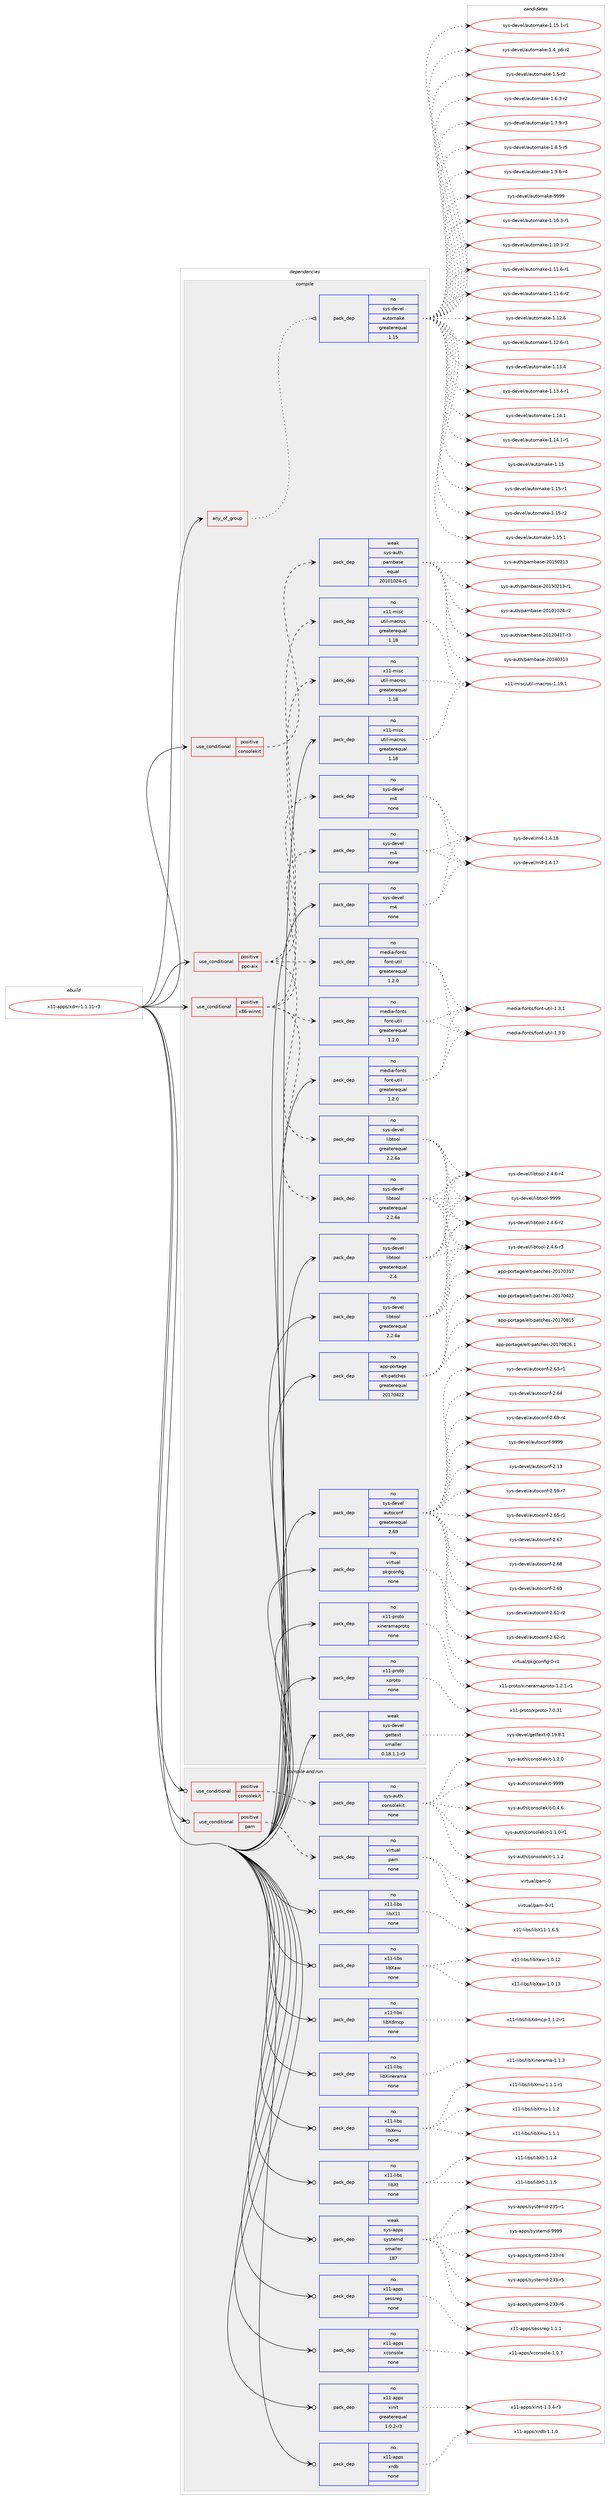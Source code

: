 digraph prolog {

# *************
# Graph options
# *************

newrank=true;
concentrate=true;
compound=true;
graph [rankdir=LR,fontname=Helvetica,fontsize=10,ranksep=1.5];#, ranksep=2.5, nodesep=0.2];
edge  [arrowhead=vee];
node  [fontname=Helvetica,fontsize=10];

# **********
# The ebuild
# **********

subgraph cluster_leftcol {
color=gray;
rank=same;
label=<<i>ebuild</i>>;
id [label="x11-apps/xdm-1.1.11-r3", color=red, width=4, href="../x11-apps/xdm-1.1.11-r3.svg"];
}

# ****************
# The dependencies
# ****************

subgraph cluster_midcol {
color=gray;
label=<<i>dependencies</i>>;
subgraph cluster_compile {
fillcolor="#eeeeee";
style=filled;
label=<<i>compile</i>>;
subgraph any9046 {
dependency509935 [label=<<TABLE BORDER="0" CELLBORDER="1" CELLSPACING="0" CELLPADDING="4"><TR><TD CELLPADDING="10">any_of_group</TD></TR></TABLE>>, shape=none, color=red];subgraph pack379060 {
dependency509936 [label=<<TABLE BORDER="0" CELLBORDER="1" CELLSPACING="0" CELLPADDING="4" WIDTH="220"><TR><TD ROWSPAN="6" CELLPADDING="30">pack_dep</TD></TR><TR><TD WIDTH="110">no</TD></TR><TR><TD>sys-devel</TD></TR><TR><TD>automake</TD></TR><TR><TD>greaterequal</TD></TR><TR><TD>1.15</TD></TR></TABLE>>, shape=none, color=blue];
}
dependency509935:e -> dependency509936:w [weight=20,style="dotted",arrowhead="oinv"];
}
id:e -> dependency509935:w [weight=20,style="solid",arrowhead="vee"];
subgraph cond121490 {
dependency509937 [label=<<TABLE BORDER="0" CELLBORDER="1" CELLSPACING="0" CELLPADDING="4"><TR><TD ROWSPAN="3" CELLPADDING="10">use_conditional</TD></TR><TR><TD>positive</TD></TR><TR><TD>consolekit</TD></TR></TABLE>>, shape=none, color=red];
subgraph pack379061 {
dependency509938 [label=<<TABLE BORDER="0" CELLBORDER="1" CELLSPACING="0" CELLPADDING="4" WIDTH="220"><TR><TD ROWSPAN="6" CELLPADDING="30">pack_dep</TD></TR><TR><TD WIDTH="110">weak</TD></TR><TR><TD>sys-auth</TD></TR><TR><TD>pambase</TD></TR><TR><TD>equal</TD></TR><TR><TD>20101024-r1</TD></TR></TABLE>>, shape=none, color=blue];
}
dependency509937:e -> dependency509938:w [weight=20,style="dashed",arrowhead="vee"];
}
id:e -> dependency509937:w [weight=20,style="solid",arrowhead="vee"];
subgraph cond121491 {
dependency509939 [label=<<TABLE BORDER="0" CELLBORDER="1" CELLSPACING="0" CELLPADDING="4"><TR><TD ROWSPAN="3" CELLPADDING="10">use_conditional</TD></TR><TR><TD>positive</TD></TR><TR><TD>ppc-aix</TD></TR></TABLE>>, shape=none, color=red];
subgraph pack379062 {
dependency509940 [label=<<TABLE BORDER="0" CELLBORDER="1" CELLSPACING="0" CELLPADDING="4" WIDTH="220"><TR><TD ROWSPAN="6" CELLPADDING="30">pack_dep</TD></TR><TR><TD WIDTH="110">no</TD></TR><TR><TD>sys-devel</TD></TR><TR><TD>libtool</TD></TR><TR><TD>greaterequal</TD></TR><TR><TD>2.2.6a</TD></TR></TABLE>>, shape=none, color=blue];
}
dependency509939:e -> dependency509940:w [weight=20,style="dashed",arrowhead="vee"];
subgraph pack379063 {
dependency509941 [label=<<TABLE BORDER="0" CELLBORDER="1" CELLSPACING="0" CELLPADDING="4" WIDTH="220"><TR><TD ROWSPAN="6" CELLPADDING="30">pack_dep</TD></TR><TR><TD WIDTH="110">no</TD></TR><TR><TD>sys-devel</TD></TR><TR><TD>m4</TD></TR><TR><TD>none</TD></TR><TR><TD></TD></TR></TABLE>>, shape=none, color=blue];
}
dependency509939:e -> dependency509941:w [weight=20,style="dashed",arrowhead="vee"];
subgraph pack379064 {
dependency509942 [label=<<TABLE BORDER="0" CELLBORDER="1" CELLSPACING="0" CELLPADDING="4" WIDTH="220"><TR><TD ROWSPAN="6" CELLPADDING="30">pack_dep</TD></TR><TR><TD WIDTH="110">no</TD></TR><TR><TD>x11-misc</TD></TR><TR><TD>util-macros</TD></TR><TR><TD>greaterequal</TD></TR><TR><TD>1.18</TD></TR></TABLE>>, shape=none, color=blue];
}
dependency509939:e -> dependency509942:w [weight=20,style="dashed",arrowhead="vee"];
subgraph pack379065 {
dependency509943 [label=<<TABLE BORDER="0" CELLBORDER="1" CELLSPACING="0" CELLPADDING="4" WIDTH="220"><TR><TD ROWSPAN="6" CELLPADDING="30">pack_dep</TD></TR><TR><TD WIDTH="110">no</TD></TR><TR><TD>media-fonts</TD></TR><TR><TD>font-util</TD></TR><TR><TD>greaterequal</TD></TR><TR><TD>1.2.0</TD></TR></TABLE>>, shape=none, color=blue];
}
dependency509939:e -> dependency509943:w [weight=20,style="dashed",arrowhead="vee"];
}
id:e -> dependency509939:w [weight=20,style="solid",arrowhead="vee"];
subgraph cond121492 {
dependency509944 [label=<<TABLE BORDER="0" CELLBORDER="1" CELLSPACING="0" CELLPADDING="4"><TR><TD ROWSPAN="3" CELLPADDING="10">use_conditional</TD></TR><TR><TD>positive</TD></TR><TR><TD>x86-winnt</TD></TR></TABLE>>, shape=none, color=red];
subgraph pack379066 {
dependency509945 [label=<<TABLE BORDER="0" CELLBORDER="1" CELLSPACING="0" CELLPADDING="4" WIDTH="220"><TR><TD ROWSPAN="6" CELLPADDING="30">pack_dep</TD></TR><TR><TD WIDTH="110">no</TD></TR><TR><TD>sys-devel</TD></TR><TR><TD>libtool</TD></TR><TR><TD>greaterequal</TD></TR><TR><TD>2.2.6a</TD></TR></TABLE>>, shape=none, color=blue];
}
dependency509944:e -> dependency509945:w [weight=20,style="dashed",arrowhead="vee"];
subgraph pack379067 {
dependency509946 [label=<<TABLE BORDER="0" CELLBORDER="1" CELLSPACING="0" CELLPADDING="4" WIDTH="220"><TR><TD ROWSPAN="6" CELLPADDING="30">pack_dep</TD></TR><TR><TD WIDTH="110">no</TD></TR><TR><TD>sys-devel</TD></TR><TR><TD>m4</TD></TR><TR><TD>none</TD></TR><TR><TD></TD></TR></TABLE>>, shape=none, color=blue];
}
dependency509944:e -> dependency509946:w [weight=20,style="dashed",arrowhead="vee"];
subgraph pack379068 {
dependency509947 [label=<<TABLE BORDER="0" CELLBORDER="1" CELLSPACING="0" CELLPADDING="4" WIDTH="220"><TR><TD ROWSPAN="6" CELLPADDING="30">pack_dep</TD></TR><TR><TD WIDTH="110">no</TD></TR><TR><TD>x11-misc</TD></TR><TR><TD>util-macros</TD></TR><TR><TD>greaterequal</TD></TR><TR><TD>1.18</TD></TR></TABLE>>, shape=none, color=blue];
}
dependency509944:e -> dependency509947:w [weight=20,style="dashed",arrowhead="vee"];
subgraph pack379069 {
dependency509948 [label=<<TABLE BORDER="0" CELLBORDER="1" CELLSPACING="0" CELLPADDING="4" WIDTH="220"><TR><TD ROWSPAN="6" CELLPADDING="30">pack_dep</TD></TR><TR><TD WIDTH="110">no</TD></TR><TR><TD>media-fonts</TD></TR><TR><TD>font-util</TD></TR><TR><TD>greaterequal</TD></TR><TR><TD>1.2.0</TD></TR></TABLE>>, shape=none, color=blue];
}
dependency509944:e -> dependency509948:w [weight=20,style="dashed",arrowhead="vee"];
}
id:e -> dependency509944:w [weight=20,style="solid",arrowhead="vee"];
subgraph pack379070 {
dependency509949 [label=<<TABLE BORDER="0" CELLBORDER="1" CELLSPACING="0" CELLPADDING="4" WIDTH="220"><TR><TD ROWSPAN="6" CELLPADDING="30">pack_dep</TD></TR><TR><TD WIDTH="110">no</TD></TR><TR><TD>app-portage</TD></TR><TR><TD>elt-patches</TD></TR><TR><TD>greaterequal</TD></TR><TR><TD>20170422</TD></TR></TABLE>>, shape=none, color=blue];
}
id:e -> dependency509949:w [weight=20,style="solid",arrowhead="vee"];
subgraph pack379071 {
dependency509950 [label=<<TABLE BORDER="0" CELLBORDER="1" CELLSPACING="0" CELLPADDING="4" WIDTH="220"><TR><TD ROWSPAN="6" CELLPADDING="30">pack_dep</TD></TR><TR><TD WIDTH="110">no</TD></TR><TR><TD>media-fonts</TD></TR><TR><TD>font-util</TD></TR><TR><TD>greaterequal</TD></TR><TR><TD>1.2.0</TD></TR></TABLE>>, shape=none, color=blue];
}
id:e -> dependency509950:w [weight=20,style="solid",arrowhead="vee"];
subgraph pack379072 {
dependency509951 [label=<<TABLE BORDER="0" CELLBORDER="1" CELLSPACING="0" CELLPADDING="4" WIDTH="220"><TR><TD ROWSPAN="6" CELLPADDING="30">pack_dep</TD></TR><TR><TD WIDTH="110">no</TD></TR><TR><TD>sys-devel</TD></TR><TR><TD>autoconf</TD></TR><TR><TD>greaterequal</TD></TR><TR><TD>2.69</TD></TR></TABLE>>, shape=none, color=blue];
}
id:e -> dependency509951:w [weight=20,style="solid",arrowhead="vee"];
subgraph pack379073 {
dependency509952 [label=<<TABLE BORDER="0" CELLBORDER="1" CELLSPACING="0" CELLPADDING="4" WIDTH="220"><TR><TD ROWSPAN="6" CELLPADDING="30">pack_dep</TD></TR><TR><TD WIDTH="110">no</TD></TR><TR><TD>sys-devel</TD></TR><TR><TD>libtool</TD></TR><TR><TD>greaterequal</TD></TR><TR><TD>2.2.6a</TD></TR></TABLE>>, shape=none, color=blue];
}
id:e -> dependency509952:w [weight=20,style="solid",arrowhead="vee"];
subgraph pack379074 {
dependency509953 [label=<<TABLE BORDER="0" CELLBORDER="1" CELLSPACING="0" CELLPADDING="4" WIDTH="220"><TR><TD ROWSPAN="6" CELLPADDING="30">pack_dep</TD></TR><TR><TD WIDTH="110">no</TD></TR><TR><TD>sys-devel</TD></TR><TR><TD>libtool</TD></TR><TR><TD>greaterequal</TD></TR><TR><TD>2.4</TD></TR></TABLE>>, shape=none, color=blue];
}
id:e -> dependency509953:w [weight=20,style="solid",arrowhead="vee"];
subgraph pack379075 {
dependency509954 [label=<<TABLE BORDER="0" CELLBORDER="1" CELLSPACING="0" CELLPADDING="4" WIDTH="220"><TR><TD ROWSPAN="6" CELLPADDING="30">pack_dep</TD></TR><TR><TD WIDTH="110">no</TD></TR><TR><TD>sys-devel</TD></TR><TR><TD>m4</TD></TR><TR><TD>none</TD></TR><TR><TD></TD></TR></TABLE>>, shape=none, color=blue];
}
id:e -> dependency509954:w [weight=20,style="solid",arrowhead="vee"];
subgraph pack379076 {
dependency509955 [label=<<TABLE BORDER="0" CELLBORDER="1" CELLSPACING="0" CELLPADDING="4" WIDTH="220"><TR><TD ROWSPAN="6" CELLPADDING="30">pack_dep</TD></TR><TR><TD WIDTH="110">no</TD></TR><TR><TD>virtual</TD></TR><TR><TD>pkgconfig</TD></TR><TR><TD>none</TD></TR><TR><TD></TD></TR></TABLE>>, shape=none, color=blue];
}
id:e -> dependency509955:w [weight=20,style="solid",arrowhead="vee"];
subgraph pack379077 {
dependency509956 [label=<<TABLE BORDER="0" CELLBORDER="1" CELLSPACING="0" CELLPADDING="4" WIDTH="220"><TR><TD ROWSPAN="6" CELLPADDING="30">pack_dep</TD></TR><TR><TD WIDTH="110">no</TD></TR><TR><TD>x11-misc</TD></TR><TR><TD>util-macros</TD></TR><TR><TD>greaterequal</TD></TR><TR><TD>1.18</TD></TR></TABLE>>, shape=none, color=blue];
}
id:e -> dependency509956:w [weight=20,style="solid",arrowhead="vee"];
subgraph pack379078 {
dependency509957 [label=<<TABLE BORDER="0" CELLBORDER="1" CELLSPACING="0" CELLPADDING="4" WIDTH="220"><TR><TD ROWSPAN="6" CELLPADDING="30">pack_dep</TD></TR><TR><TD WIDTH="110">no</TD></TR><TR><TD>x11-proto</TD></TR><TR><TD>xineramaproto</TD></TR><TR><TD>none</TD></TR><TR><TD></TD></TR></TABLE>>, shape=none, color=blue];
}
id:e -> dependency509957:w [weight=20,style="solid",arrowhead="vee"];
subgraph pack379079 {
dependency509958 [label=<<TABLE BORDER="0" CELLBORDER="1" CELLSPACING="0" CELLPADDING="4" WIDTH="220"><TR><TD ROWSPAN="6" CELLPADDING="30">pack_dep</TD></TR><TR><TD WIDTH="110">no</TD></TR><TR><TD>x11-proto</TD></TR><TR><TD>xproto</TD></TR><TR><TD>none</TD></TR><TR><TD></TD></TR></TABLE>>, shape=none, color=blue];
}
id:e -> dependency509958:w [weight=20,style="solid",arrowhead="vee"];
subgraph pack379080 {
dependency509959 [label=<<TABLE BORDER="0" CELLBORDER="1" CELLSPACING="0" CELLPADDING="4" WIDTH="220"><TR><TD ROWSPAN="6" CELLPADDING="30">pack_dep</TD></TR><TR><TD WIDTH="110">weak</TD></TR><TR><TD>sys-devel</TD></TR><TR><TD>gettext</TD></TR><TR><TD>smaller</TD></TR><TR><TD>0.18.1.1-r3</TD></TR></TABLE>>, shape=none, color=blue];
}
id:e -> dependency509959:w [weight=20,style="solid",arrowhead="vee"];
}
subgraph cluster_compileandrun {
fillcolor="#eeeeee";
style=filled;
label=<<i>compile and run</i>>;
subgraph cond121493 {
dependency509960 [label=<<TABLE BORDER="0" CELLBORDER="1" CELLSPACING="0" CELLPADDING="4"><TR><TD ROWSPAN="3" CELLPADDING="10">use_conditional</TD></TR><TR><TD>positive</TD></TR><TR><TD>consolekit</TD></TR></TABLE>>, shape=none, color=red];
subgraph pack379081 {
dependency509961 [label=<<TABLE BORDER="0" CELLBORDER="1" CELLSPACING="0" CELLPADDING="4" WIDTH="220"><TR><TD ROWSPAN="6" CELLPADDING="30">pack_dep</TD></TR><TR><TD WIDTH="110">no</TD></TR><TR><TD>sys-auth</TD></TR><TR><TD>consolekit</TD></TR><TR><TD>none</TD></TR><TR><TD></TD></TR></TABLE>>, shape=none, color=blue];
}
dependency509960:e -> dependency509961:w [weight=20,style="dashed",arrowhead="vee"];
}
id:e -> dependency509960:w [weight=20,style="solid",arrowhead="odotvee"];
subgraph cond121494 {
dependency509962 [label=<<TABLE BORDER="0" CELLBORDER="1" CELLSPACING="0" CELLPADDING="4"><TR><TD ROWSPAN="3" CELLPADDING="10">use_conditional</TD></TR><TR><TD>positive</TD></TR><TR><TD>pam</TD></TR></TABLE>>, shape=none, color=red];
subgraph pack379082 {
dependency509963 [label=<<TABLE BORDER="0" CELLBORDER="1" CELLSPACING="0" CELLPADDING="4" WIDTH="220"><TR><TD ROWSPAN="6" CELLPADDING="30">pack_dep</TD></TR><TR><TD WIDTH="110">no</TD></TR><TR><TD>virtual</TD></TR><TR><TD>pam</TD></TR><TR><TD>none</TD></TR><TR><TD></TD></TR></TABLE>>, shape=none, color=blue];
}
dependency509962:e -> dependency509963:w [weight=20,style="dashed",arrowhead="vee"];
}
id:e -> dependency509962:w [weight=20,style="solid",arrowhead="odotvee"];
subgraph pack379083 {
dependency509964 [label=<<TABLE BORDER="0" CELLBORDER="1" CELLSPACING="0" CELLPADDING="4" WIDTH="220"><TR><TD ROWSPAN="6" CELLPADDING="30">pack_dep</TD></TR><TR><TD WIDTH="110">no</TD></TR><TR><TD>x11-apps</TD></TR><TR><TD>sessreg</TD></TR><TR><TD>none</TD></TR><TR><TD></TD></TR></TABLE>>, shape=none, color=blue];
}
id:e -> dependency509964:w [weight=20,style="solid",arrowhead="odotvee"];
subgraph pack379084 {
dependency509965 [label=<<TABLE BORDER="0" CELLBORDER="1" CELLSPACING="0" CELLPADDING="4" WIDTH="220"><TR><TD ROWSPAN="6" CELLPADDING="30">pack_dep</TD></TR><TR><TD WIDTH="110">no</TD></TR><TR><TD>x11-apps</TD></TR><TR><TD>xconsole</TD></TR><TR><TD>none</TD></TR><TR><TD></TD></TR></TABLE>>, shape=none, color=blue];
}
id:e -> dependency509965:w [weight=20,style="solid",arrowhead="odotvee"];
subgraph pack379085 {
dependency509966 [label=<<TABLE BORDER="0" CELLBORDER="1" CELLSPACING="0" CELLPADDING="4" WIDTH="220"><TR><TD ROWSPAN="6" CELLPADDING="30">pack_dep</TD></TR><TR><TD WIDTH="110">no</TD></TR><TR><TD>x11-apps</TD></TR><TR><TD>xinit</TD></TR><TR><TD>greaterequal</TD></TR><TR><TD>1.0.2-r3</TD></TR></TABLE>>, shape=none, color=blue];
}
id:e -> dependency509966:w [weight=20,style="solid",arrowhead="odotvee"];
subgraph pack379086 {
dependency509967 [label=<<TABLE BORDER="0" CELLBORDER="1" CELLSPACING="0" CELLPADDING="4" WIDTH="220"><TR><TD ROWSPAN="6" CELLPADDING="30">pack_dep</TD></TR><TR><TD WIDTH="110">no</TD></TR><TR><TD>x11-apps</TD></TR><TR><TD>xrdb</TD></TR><TR><TD>none</TD></TR><TR><TD></TD></TR></TABLE>>, shape=none, color=blue];
}
id:e -> dependency509967:w [weight=20,style="solid",arrowhead="odotvee"];
subgraph pack379087 {
dependency509968 [label=<<TABLE BORDER="0" CELLBORDER="1" CELLSPACING="0" CELLPADDING="4" WIDTH="220"><TR><TD ROWSPAN="6" CELLPADDING="30">pack_dep</TD></TR><TR><TD WIDTH="110">no</TD></TR><TR><TD>x11-libs</TD></TR><TR><TD>libX11</TD></TR><TR><TD>none</TD></TR><TR><TD></TD></TR></TABLE>>, shape=none, color=blue];
}
id:e -> dependency509968:w [weight=20,style="solid",arrowhead="odotvee"];
subgraph pack379088 {
dependency509969 [label=<<TABLE BORDER="0" CELLBORDER="1" CELLSPACING="0" CELLPADDING="4" WIDTH="220"><TR><TD ROWSPAN="6" CELLPADDING="30">pack_dep</TD></TR><TR><TD WIDTH="110">no</TD></TR><TR><TD>x11-libs</TD></TR><TR><TD>libXaw</TD></TR><TR><TD>none</TD></TR><TR><TD></TD></TR></TABLE>>, shape=none, color=blue];
}
id:e -> dependency509969:w [weight=20,style="solid",arrowhead="odotvee"];
subgraph pack379089 {
dependency509970 [label=<<TABLE BORDER="0" CELLBORDER="1" CELLSPACING="0" CELLPADDING="4" WIDTH="220"><TR><TD ROWSPAN="6" CELLPADDING="30">pack_dep</TD></TR><TR><TD WIDTH="110">no</TD></TR><TR><TD>x11-libs</TD></TR><TR><TD>libXdmcp</TD></TR><TR><TD>none</TD></TR><TR><TD></TD></TR></TABLE>>, shape=none, color=blue];
}
id:e -> dependency509970:w [weight=20,style="solid",arrowhead="odotvee"];
subgraph pack379090 {
dependency509971 [label=<<TABLE BORDER="0" CELLBORDER="1" CELLSPACING="0" CELLPADDING="4" WIDTH="220"><TR><TD ROWSPAN="6" CELLPADDING="30">pack_dep</TD></TR><TR><TD WIDTH="110">no</TD></TR><TR><TD>x11-libs</TD></TR><TR><TD>libXinerama</TD></TR><TR><TD>none</TD></TR><TR><TD></TD></TR></TABLE>>, shape=none, color=blue];
}
id:e -> dependency509971:w [weight=20,style="solid",arrowhead="odotvee"];
subgraph pack379091 {
dependency509972 [label=<<TABLE BORDER="0" CELLBORDER="1" CELLSPACING="0" CELLPADDING="4" WIDTH="220"><TR><TD ROWSPAN="6" CELLPADDING="30">pack_dep</TD></TR><TR><TD WIDTH="110">no</TD></TR><TR><TD>x11-libs</TD></TR><TR><TD>libXmu</TD></TR><TR><TD>none</TD></TR><TR><TD></TD></TR></TABLE>>, shape=none, color=blue];
}
id:e -> dependency509972:w [weight=20,style="solid",arrowhead="odotvee"];
subgraph pack379092 {
dependency509973 [label=<<TABLE BORDER="0" CELLBORDER="1" CELLSPACING="0" CELLPADDING="4" WIDTH="220"><TR><TD ROWSPAN="6" CELLPADDING="30">pack_dep</TD></TR><TR><TD WIDTH="110">no</TD></TR><TR><TD>x11-libs</TD></TR><TR><TD>libXt</TD></TR><TR><TD>none</TD></TR><TR><TD></TD></TR></TABLE>>, shape=none, color=blue];
}
id:e -> dependency509973:w [weight=20,style="solid",arrowhead="odotvee"];
subgraph pack379093 {
dependency509974 [label=<<TABLE BORDER="0" CELLBORDER="1" CELLSPACING="0" CELLPADDING="4" WIDTH="220"><TR><TD ROWSPAN="6" CELLPADDING="30">pack_dep</TD></TR><TR><TD WIDTH="110">weak</TD></TR><TR><TD>sys-apps</TD></TR><TR><TD>systemd</TD></TR><TR><TD>smaller</TD></TR><TR><TD>187</TD></TR></TABLE>>, shape=none, color=blue];
}
id:e -> dependency509974:w [weight=20,style="solid",arrowhead="odotvee"];
}
subgraph cluster_run {
fillcolor="#eeeeee";
style=filled;
label=<<i>run</i>>;
}
}

# **************
# The candidates
# **************

subgraph cluster_choices {
rank=same;
color=gray;
label=<<i>candidates</i>>;

subgraph choice379060 {
color=black;
nodesep=1;
choice11512111545100101118101108479711711611110997107101454946494846514511449 [label="sys-devel/automake-1.10.3-r1", color=red, width=4,href="../sys-devel/automake-1.10.3-r1.svg"];
choice11512111545100101118101108479711711611110997107101454946494846514511450 [label="sys-devel/automake-1.10.3-r2", color=red, width=4,href="../sys-devel/automake-1.10.3-r2.svg"];
choice11512111545100101118101108479711711611110997107101454946494946544511449 [label="sys-devel/automake-1.11.6-r1", color=red, width=4,href="../sys-devel/automake-1.11.6-r1.svg"];
choice11512111545100101118101108479711711611110997107101454946494946544511450 [label="sys-devel/automake-1.11.6-r2", color=red, width=4,href="../sys-devel/automake-1.11.6-r2.svg"];
choice1151211154510010111810110847971171161111099710710145494649504654 [label="sys-devel/automake-1.12.6", color=red, width=4,href="../sys-devel/automake-1.12.6.svg"];
choice11512111545100101118101108479711711611110997107101454946495046544511449 [label="sys-devel/automake-1.12.6-r1", color=red, width=4,href="../sys-devel/automake-1.12.6-r1.svg"];
choice1151211154510010111810110847971171161111099710710145494649514652 [label="sys-devel/automake-1.13.4", color=red, width=4,href="../sys-devel/automake-1.13.4.svg"];
choice11512111545100101118101108479711711611110997107101454946495146524511449 [label="sys-devel/automake-1.13.4-r1", color=red, width=4,href="../sys-devel/automake-1.13.4-r1.svg"];
choice1151211154510010111810110847971171161111099710710145494649524649 [label="sys-devel/automake-1.14.1", color=red, width=4,href="../sys-devel/automake-1.14.1.svg"];
choice11512111545100101118101108479711711611110997107101454946495246494511449 [label="sys-devel/automake-1.14.1-r1", color=red, width=4,href="../sys-devel/automake-1.14.1-r1.svg"];
choice115121115451001011181011084797117116111109971071014549464953 [label="sys-devel/automake-1.15", color=red, width=4,href="../sys-devel/automake-1.15.svg"];
choice1151211154510010111810110847971171161111099710710145494649534511449 [label="sys-devel/automake-1.15-r1", color=red, width=4,href="../sys-devel/automake-1.15-r1.svg"];
choice1151211154510010111810110847971171161111099710710145494649534511450 [label="sys-devel/automake-1.15-r2", color=red, width=4,href="../sys-devel/automake-1.15-r2.svg"];
choice1151211154510010111810110847971171161111099710710145494649534649 [label="sys-devel/automake-1.15.1", color=red, width=4,href="../sys-devel/automake-1.15.1.svg"];
choice11512111545100101118101108479711711611110997107101454946495346494511449 [label="sys-devel/automake-1.15.1-r1", color=red, width=4,href="../sys-devel/automake-1.15.1-r1.svg"];
choice115121115451001011181011084797117116111109971071014549465295112544511450 [label="sys-devel/automake-1.4_p6-r2", color=red, width=4,href="../sys-devel/automake-1.4_p6-r2.svg"];
choice11512111545100101118101108479711711611110997107101454946534511450 [label="sys-devel/automake-1.5-r2", color=red, width=4,href="../sys-devel/automake-1.5-r2.svg"];
choice115121115451001011181011084797117116111109971071014549465446514511450 [label="sys-devel/automake-1.6.3-r2", color=red, width=4,href="../sys-devel/automake-1.6.3-r2.svg"];
choice115121115451001011181011084797117116111109971071014549465546574511451 [label="sys-devel/automake-1.7.9-r3", color=red, width=4,href="../sys-devel/automake-1.7.9-r3.svg"];
choice115121115451001011181011084797117116111109971071014549465646534511453 [label="sys-devel/automake-1.8.5-r5", color=red, width=4,href="../sys-devel/automake-1.8.5-r5.svg"];
choice115121115451001011181011084797117116111109971071014549465746544511452 [label="sys-devel/automake-1.9.6-r4", color=red, width=4,href="../sys-devel/automake-1.9.6-r4.svg"];
choice115121115451001011181011084797117116111109971071014557575757 [label="sys-devel/automake-9999", color=red, width=4,href="../sys-devel/automake-9999.svg"];
dependency509936:e -> choice11512111545100101118101108479711711611110997107101454946494846514511449:w [style=dotted,weight="100"];
dependency509936:e -> choice11512111545100101118101108479711711611110997107101454946494846514511450:w [style=dotted,weight="100"];
dependency509936:e -> choice11512111545100101118101108479711711611110997107101454946494946544511449:w [style=dotted,weight="100"];
dependency509936:e -> choice11512111545100101118101108479711711611110997107101454946494946544511450:w [style=dotted,weight="100"];
dependency509936:e -> choice1151211154510010111810110847971171161111099710710145494649504654:w [style=dotted,weight="100"];
dependency509936:e -> choice11512111545100101118101108479711711611110997107101454946495046544511449:w [style=dotted,weight="100"];
dependency509936:e -> choice1151211154510010111810110847971171161111099710710145494649514652:w [style=dotted,weight="100"];
dependency509936:e -> choice11512111545100101118101108479711711611110997107101454946495146524511449:w [style=dotted,weight="100"];
dependency509936:e -> choice1151211154510010111810110847971171161111099710710145494649524649:w [style=dotted,weight="100"];
dependency509936:e -> choice11512111545100101118101108479711711611110997107101454946495246494511449:w [style=dotted,weight="100"];
dependency509936:e -> choice115121115451001011181011084797117116111109971071014549464953:w [style=dotted,weight="100"];
dependency509936:e -> choice1151211154510010111810110847971171161111099710710145494649534511449:w [style=dotted,weight="100"];
dependency509936:e -> choice1151211154510010111810110847971171161111099710710145494649534511450:w [style=dotted,weight="100"];
dependency509936:e -> choice1151211154510010111810110847971171161111099710710145494649534649:w [style=dotted,weight="100"];
dependency509936:e -> choice11512111545100101118101108479711711611110997107101454946495346494511449:w [style=dotted,weight="100"];
dependency509936:e -> choice115121115451001011181011084797117116111109971071014549465295112544511450:w [style=dotted,weight="100"];
dependency509936:e -> choice11512111545100101118101108479711711611110997107101454946534511450:w [style=dotted,weight="100"];
dependency509936:e -> choice115121115451001011181011084797117116111109971071014549465446514511450:w [style=dotted,weight="100"];
dependency509936:e -> choice115121115451001011181011084797117116111109971071014549465546574511451:w [style=dotted,weight="100"];
dependency509936:e -> choice115121115451001011181011084797117116111109971071014549465646534511453:w [style=dotted,weight="100"];
dependency509936:e -> choice115121115451001011181011084797117116111109971071014549465746544511452:w [style=dotted,weight="100"];
dependency509936:e -> choice115121115451001011181011084797117116111109971071014557575757:w [style=dotted,weight="100"];
}
subgraph choice379061 {
color=black;
nodesep=1;
choice1151211154597117116104471129710998971151014550484948494850524511450 [label="sys-auth/pambase-20101024-r2", color=red, width=4,href="../sys-auth/pambase-20101024-r2.svg"];
choice1151211154597117116104471129710998971151014550484950485249554511451 [label="sys-auth/pambase-20120417-r3", color=red, width=4,href="../sys-auth/pambase-20120417-r3.svg"];
choice115121115459711711610447112971099897115101455048495248514951 [label="sys-auth/pambase-20140313", color=red, width=4,href="../sys-auth/pambase-20140313.svg"];
choice115121115459711711610447112971099897115101455048495348504951 [label="sys-auth/pambase-20150213", color=red, width=4,href="../sys-auth/pambase-20150213.svg"];
choice1151211154597117116104471129710998971151014550484953485049514511449 [label="sys-auth/pambase-20150213-r1", color=red, width=4,href="../sys-auth/pambase-20150213-r1.svg"];
dependency509938:e -> choice1151211154597117116104471129710998971151014550484948494850524511450:w [style=dotted,weight="100"];
dependency509938:e -> choice1151211154597117116104471129710998971151014550484950485249554511451:w [style=dotted,weight="100"];
dependency509938:e -> choice115121115459711711610447112971099897115101455048495248514951:w [style=dotted,weight="100"];
dependency509938:e -> choice115121115459711711610447112971099897115101455048495348504951:w [style=dotted,weight="100"];
dependency509938:e -> choice1151211154597117116104471129710998971151014550484953485049514511449:w [style=dotted,weight="100"];
}
subgraph choice379062 {
color=black;
nodesep=1;
choice1151211154510010111810110847108105981161111111084550465246544511450 [label="sys-devel/libtool-2.4.6-r2", color=red, width=4,href="../sys-devel/libtool-2.4.6-r2.svg"];
choice1151211154510010111810110847108105981161111111084550465246544511451 [label="sys-devel/libtool-2.4.6-r3", color=red, width=4,href="../sys-devel/libtool-2.4.6-r3.svg"];
choice1151211154510010111810110847108105981161111111084550465246544511452 [label="sys-devel/libtool-2.4.6-r4", color=red, width=4,href="../sys-devel/libtool-2.4.6-r4.svg"];
choice1151211154510010111810110847108105981161111111084557575757 [label="sys-devel/libtool-9999", color=red, width=4,href="../sys-devel/libtool-9999.svg"];
dependency509940:e -> choice1151211154510010111810110847108105981161111111084550465246544511450:w [style=dotted,weight="100"];
dependency509940:e -> choice1151211154510010111810110847108105981161111111084550465246544511451:w [style=dotted,weight="100"];
dependency509940:e -> choice1151211154510010111810110847108105981161111111084550465246544511452:w [style=dotted,weight="100"];
dependency509940:e -> choice1151211154510010111810110847108105981161111111084557575757:w [style=dotted,weight="100"];
}
subgraph choice379063 {
color=black;
nodesep=1;
choice11512111545100101118101108471095245494652464955 [label="sys-devel/m4-1.4.17", color=red, width=4,href="../sys-devel/m4-1.4.17.svg"];
choice11512111545100101118101108471095245494652464956 [label="sys-devel/m4-1.4.18", color=red, width=4,href="../sys-devel/m4-1.4.18.svg"];
dependency509941:e -> choice11512111545100101118101108471095245494652464955:w [style=dotted,weight="100"];
dependency509941:e -> choice11512111545100101118101108471095245494652464956:w [style=dotted,weight="100"];
}
subgraph choice379064 {
color=black;
nodesep=1;
choice120494945109105115994711711610510845109979911411111545494649574649 [label="x11-misc/util-macros-1.19.1", color=red, width=4,href="../x11-misc/util-macros-1.19.1.svg"];
dependency509942:e -> choice120494945109105115994711711610510845109979911411111545494649574649:w [style=dotted,weight="100"];
}
subgraph choice379065 {
color=black;
nodesep=1;
choice10910110010597451021111101161154710211111011645117116105108454946514648 [label="media-fonts/font-util-1.3.0", color=red, width=4,href="../media-fonts/font-util-1.3.0.svg"];
choice10910110010597451021111101161154710211111011645117116105108454946514649 [label="media-fonts/font-util-1.3.1", color=red, width=4,href="../media-fonts/font-util-1.3.1.svg"];
dependency509943:e -> choice10910110010597451021111101161154710211111011645117116105108454946514648:w [style=dotted,weight="100"];
dependency509943:e -> choice10910110010597451021111101161154710211111011645117116105108454946514649:w [style=dotted,weight="100"];
}
subgraph choice379066 {
color=black;
nodesep=1;
choice1151211154510010111810110847108105981161111111084550465246544511450 [label="sys-devel/libtool-2.4.6-r2", color=red, width=4,href="../sys-devel/libtool-2.4.6-r2.svg"];
choice1151211154510010111810110847108105981161111111084550465246544511451 [label="sys-devel/libtool-2.4.6-r3", color=red, width=4,href="../sys-devel/libtool-2.4.6-r3.svg"];
choice1151211154510010111810110847108105981161111111084550465246544511452 [label="sys-devel/libtool-2.4.6-r4", color=red, width=4,href="../sys-devel/libtool-2.4.6-r4.svg"];
choice1151211154510010111810110847108105981161111111084557575757 [label="sys-devel/libtool-9999", color=red, width=4,href="../sys-devel/libtool-9999.svg"];
dependency509945:e -> choice1151211154510010111810110847108105981161111111084550465246544511450:w [style=dotted,weight="100"];
dependency509945:e -> choice1151211154510010111810110847108105981161111111084550465246544511451:w [style=dotted,weight="100"];
dependency509945:e -> choice1151211154510010111810110847108105981161111111084550465246544511452:w [style=dotted,weight="100"];
dependency509945:e -> choice1151211154510010111810110847108105981161111111084557575757:w [style=dotted,weight="100"];
}
subgraph choice379067 {
color=black;
nodesep=1;
choice11512111545100101118101108471095245494652464955 [label="sys-devel/m4-1.4.17", color=red, width=4,href="../sys-devel/m4-1.4.17.svg"];
choice11512111545100101118101108471095245494652464956 [label="sys-devel/m4-1.4.18", color=red, width=4,href="../sys-devel/m4-1.4.18.svg"];
dependency509946:e -> choice11512111545100101118101108471095245494652464955:w [style=dotted,weight="100"];
dependency509946:e -> choice11512111545100101118101108471095245494652464956:w [style=dotted,weight="100"];
}
subgraph choice379068 {
color=black;
nodesep=1;
choice120494945109105115994711711610510845109979911411111545494649574649 [label="x11-misc/util-macros-1.19.1", color=red, width=4,href="../x11-misc/util-macros-1.19.1.svg"];
dependency509947:e -> choice120494945109105115994711711610510845109979911411111545494649574649:w [style=dotted,weight="100"];
}
subgraph choice379069 {
color=black;
nodesep=1;
choice10910110010597451021111101161154710211111011645117116105108454946514648 [label="media-fonts/font-util-1.3.0", color=red, width=4,href="../media-fonts/font-util-1.3.0.svg"];
choice10910110010597451021111101161154710211111011645117116105108454946514649 [label="media-fonts/font-util-1.3.1", color=red, width=4,href="../media-fonts/font-util-1.3.1.svg"];
dependency509948:e -> choice10910110010597451021111101161154710211111011645117116105108454946514648:w [style=dotted,weight="100"];
dependency509948:e -> choice10910110010597451021111101161154710211111011645117116105108454946514649:w [style=dotted,weight="100"];
}
subgraph choice379070 {
color=black;
nodesep=1;
choice97112112451121111141169710310147101108116451129711699104101115455048495548514955 [label="app-portage/elt-patches-20170317", color=red, width=4,href="../app-portage/elt-patches-20170317.svg"];
choice97112112451121111141169710310147101108116451129711699104101115455048495548525050 [label="app-portage/elt-patches-20170422", color=red, width=4,href="../app-portage/elt-patches-20170422.svg"];
choice97112112451121111141169710310147101108116451129711699104101115455048495548564953 [label="app-portage/elt-patches-20170815", color=red, width=4,href="../app-portage/elt-patches-20170815.svg"];
choice971121124511211111411697103101471011081164511297116991041011154550484955485650544649 [label="app-portage/elt-patches-20170826.1", color=red, width=4,href="../app-portage/elt-patches-20170826.1.svg"];
dependency509949:e -> choice97112112451121111141169710310147101108116451129711699104101115455048495548514955:w [style=dotted,weight="100"];
dependency509949:e -> choice97112112451121111141169710310147101108116451129711699104101115455048495548525050:w [style=dotted,weight="100"];
dependency509949:e -> choice97112112451121111141169710310147101108116451129711699104101115455048495548564953:w [style=dotted,weight="100"];
dependency509949:e -> choice971121124511211111411697103101471011081164511297116991041011154550484955485650544649:w [style=dotted,weight="100"];
}
subgraph choice379071 {
color=black;
nodesep=1;
choice10910110010597451021111101161154710211111011645117116105108454946514648 [label="media-fonts/font-util-1.3.0", color=red, width=4,href="../media-fonts/font-util-1.3.0.svg"];
choice10910110010597451021111101161154710211111011645117116105108454946514649 [label="media-fonts/font-util-1.3.1", color=red, width=4,href="../media-fonts/font-util-1.3.1.svg"];
dependency509950:e -> choice10910110010597451021111101161154710211111011645117116105108454946514648:w [style=dotted,weight="100"];
dependency509950:e -> choice10910110010597451021111101161154710211111011645117116105108454946514649:w [style=dotted,weight="100"];
}
subgraph choice379072 {
color=black;
nodesep=1;
choice115121115451001011181011084797117116111991111101024550464951 [label="sys-devel/autoconf-2.13", color=red, width=4,href="../sys-devel/autoconf-2.13.svg"];
choice1151211154510010111810110847971171161119911111010245504653574511455 [label="sys-devel/autoconf-2.59-r7", color=red, width=4,href="../sys-devel/autoconf-2.59-r7.svg"];
choice1151211154510010111810110847971171161119911111010245504654494511450 [label="sys-devel/autoconf-2.61-r2", color=red, width=4,href="../sys-devel/autoconf-2.61-r2.svg"];
choice1151211154510010111810110847971171161119911111010245504654504511449 [label="sys-devel/autoconf-2.62-r1", color=red, width=4,href="../sys-devel/autoconf-2.62-r1.svg"];
choice1151211154510010111810110847971171161119911111010245504654514511449 [label="sys-devel/autoconf-2.63-r1", color=red, width=4,href="../sys-devel/autoconf-2.63-r1.svg"];
choice115121115451001011181011084797117116111991111101024550465452 [label="sys-devel/autoconf-2.64", color=red, width=4,href="../sys-devel/autoconf-2.64.svg"];
choice1151211154510010111810110847971171161119911111010245504654534511449 [label="sys-devel/autoconf-2.65-r1", color=red, width=4,href="../sys-devel/autoconf-2.65-r1.svg"];
choice115121115451001011181011084797117116111991111101024550465455 [label="sys-devel/autoconf-2.67", color=red, width=4,href="../sys-devel/autoconf-2.67.svg"];
choice115121115451001011181011084797117116111991111101024550465456 [label="sys-devel/autoconf-2.68", color=red, width=4,href="../sys-devel/autoconf-2.68.svg"];
choice115121115451001011181011084797117116111991111101024550465457 [label="sys-devel/autoconf-2.69", color=red, width=4,href="../sys-devel/autoconf-2.69.svg"];
choice1151211154510010111810110847971171161119911111010245504654574511452 [label="sys-devel/autoconf-2.69-r4", color=red, width=4,href="../sys-devel/autoconf-2.69-r4.svg"];
choice115121115451001011181011084797117116111991111101024557575757 [label="sys-devel/autoconf-9999", color=red, width=4,href="../sys-devel/autoconf-9999.svg"];
dependency509951:e -> choice115121115451001011181011084797117116111991111101024550464951:w [style=dotted,weight="100"];
dependency509951:e -> choice1151211154510010111810110847971171161119911111010245504653574511455:w [style=dotted,weight="100"];
dependency509951:e -> choice1151211154510010111810110847971171161119911111010245504654494511450:w [style=dotted,weight="100"];
dependency509951:e -> choice1151211154510010111810110847971171161119911111010245504654504511449:w [style=dotted,weight="100"];
dependency509951:e -> choice1151211154510010111810110847971171161119911111010245504654514511449:w [style=dotted,weight="100"];
dependency509951:e -> choice115121115451001011181011084797117116111991111101024550465452:w [style=dotted,weight="100"];
dependency509951:e -> choice1151211154510010111810110847971171161119911111010245504654534511449:w [style=dotted,weight="100"];
dependency509951:e -> choice115121115451001011181011084797117116111991111101024550465455:w [style=dotted,weight="100"];
dependency509951:e -> choice115121115451001011181011084797117116111991111101024550465456:w [style=dotted,weight="100"];
dependency509951:e -> choice115121115451001011181011084797117116111991111101024550465457:w [style=dotted,weight="100"];
dependency509951:e -> choice1151211154510010111810110847971171161119911111010245504654574511452:w [style=dotted,weight="100"];
dependency509951:e -> choice115121115451001011181011084797117116111991111101024557575757:w [style=dotted,weight="100"];
}
subgraph choice379073 {
color=black;
nodesep=1;
choice1151211154510010111810110847108105981161111111084550465246544511450 [label="sys-devel/libtool-2.4.6-r2", color=red, width=4,href="../sys-devel/libtool-2.4.6-r2.svg"];
choice1151211154510010111810110847108105981161111111084550465246544511451 [label="sys-devel/libtool-2.4.6-r3", color=red, width=4,href="../sys-devel/libtool-2.4.6-r3.svg"];
choice1151211154510010111810110847108105981161111111084550465246544511452 [label="sys-devel/libtool-2.4.6-r4", color=red, width=4,href="../sys-devel/libtool-2.4.6-r4.svg"];
choice1151211154510010111810110847108105981161111111084557575757 [label="sys-devel/libtool-9999", color=red, width=4,href="../sys-devel/libtool-9999.svg"];
dependency509952:e -> choice1151211154510010111810110847108105981161111111084550465246544511450:w [style=dotted,weight="100"];
dependency509952:e -> choice1151211154510010111810110847108105981161111111084550465246544511451:w [style=dotted,weight="100"];
dependency509952:e -> choice1151211154510010111810110847108105981161111111084550465246544511452:w [style=dotted,weight="100"];
dependency509952:e -> choice1151211154510010111810110847108105981161111111084557575757:w [style=dotted,weight="100"];
}
subgraph choice379074 {
color=black;
nodesep=1;
choice1151211154510010111810110847108105981161111111084550465246544511450 [label="sys-devel/libtool-2.4.6-r2", color=red, width=4,href="../sys-devel/libtool-2.4.6-r2.svg"];
choice1151211154510010111810110847108105981161111111084550465246544511451 [label="sys-devel/libtool-2.4.6-r3", color=red, width=4,href="../sys-devel/libtool-2.4.6-r3.svg"];
choice1151211154510010111810110847108105981161111111084550465246544511452 [label="sys-devel/libtool-2.4.6-r4", color=red, width=4,href="../sys-devel/libtool-2.4.6-r4.svg"];
choice1151211154510010111810110847108105981161111111084557575757 [label="sys-devel/libtool-9999", color=red, width=4,href="../sys-devel/libtool-9999.svg"];
dependency509953:e -> choice1151211154510010111810110847108105981161111111084550465246544511450:w [style=dotted,weight="100"];
dependency509953:e -> choice1151211154510010111810110847108105981161111111084550465246544511451:w [style=dotted,weight="100"];
dependency509953:e -> choice1151211154510010111810110847108105981161111111084550465246544511452:w [style=dotted,weight="100"];
dependency509953:e -> choice1151211154510010111810110847108105981161111111084557575757:w [style=dotted,weight="100"];
}
subgraph choice379075 {
color=black;
nodesep=1;
choice11512111545100101118101108471095245494652464955 [label="sys-devel/m4-1.4.17", color=red, width=4,href="../sys-devel/m4-1.4.17.svg"];
choice11512111545100101118101108471095245494652464956 [label="sys-devel/m4-1.4.18", color=red, width=4,href="../sys-devel/m4-1.4.18.svg"];
dependency509954:e -> choice11512111545100101118101108471095245494652464955:w [style=dotted,weight="100"];
dependency509954:e -> choice11512111545100101118101108471095245494652464956:w [style=dotted,weight="100"];
}
subgraph choice379076 {
color=black;
nodesep=1;
choice11810511411611797108471121071039911111010210510345484511449 [label="virtual/pkgconfig-0-r1", color=red, width=4,href="../virtual/pkgconfig-0-r1.svg"];
dependency509955:e -> choice11810511411611797108471121071039911111010210510345484511449:w [style=dotted,weight="100"];
}
subgraph choice379077 {
color=black;
nodesep=1;
choice120494945109105115994711711610510845109979911411111545494649574649 [label="x11-misc/util-macros-1.19.1", color=red, width=4,href="../x11-misc/util-macros-1.19.1.svg"];
dependency509956:e -> choice120494945109105115994711711610510845109979911411111545494649574649:w [style=dotted,weight="100"];
}
subgraph choice379078 {
color=black;
nodesep=1;
choice1204949451121141111161114712010511010111497109971121141111161114549465046494511449 [label="x11-proto/xineramaproto-1.2.1-r1", color=red, width=4,href="../x11-proto/xineramaproto-1.2.1-r1.svg"];
dependency509957:e -> choice1204949451121141111161114712010511010111497109971121141111161114549465046494511449:w [style=dotted,weight="100"];
}
subgraph choice379079 {
color=black;
nodesep=1;
choice1204949451121141111161114712011211411111611145554648465149 [label="x11-proto/xproto-7.0.31", color=red, width=4,href="../x11-proto/xproto-7.0.31.svg"];
dependency509958:e -> choice1204949451121141111161114712011211411111611145554648465149:w [style=dotted,weight="100"];
}
subgraph choice379080 {
color=black;
nodesep=1;
choice1151211154510010111810110847103101116116101120116454846495746564649 [label="sys-devel/gettext-0.19.8.1", color=red, width=4,href="../sys-devel/gettext-0.19.8.1.svg"];
dependency509959:e -> choice1151211154510010111810110847103101116116101120116454846495746564649:w [style=dotted,weight="100"];
}
subgraph choice379081 {
color=black;
nodesep=1;
choice11512111545971171161044799111110115111108101107105116454846524654 [label="sys-auth/consolekit-0.4.6", color=red, width=4,href="../sys-auth/consolekit-0.4.6.svg"];
choice115121115459711711610447991111101151111081011071051164549464946484511449 [label="sys-auth/consolekit-1.1.0-r1", color=red, width=4,href="../sys-auth/consolekit-1.1.0-r1.svg"];
choice11512111545971171161044799111110115111108101107105116454946494650 [label="sys-auth/consolekit-1.1.2", color=red, width=4,href="../sys-auth/consolekit-1.1.2.svg"];
choice11512111545971171161044799111110115111108101107105116454946504648 [label="sys-auth/consolekit-1.2.0", color=red, width=4,href="../sys-auth/consolekit-1.2.0.svg"];
choice115121115459711711610447991111101151111081011071051164557575757 [label="sys-auth/consolekit-9999", color=red, width=4,href="../sys-auth/consolekit-9999.svg"];
dependency509961:e -> choice11512111545971171161044799111110115111108101107105116454846524654:w [style=dotted,weight="100"];
dependency509961:e -> choice115121115459711711610447991111101151111081011071051164549464946484511449:w [style=dotted,weight="100"];
dependency509961:e -> choice11512111545971171161044799111110115111108101107105116454946494650:w [style=dotted,weight="100"];
dependency509961:e -> choice11512111545971171161044799111110115111108101107105116454946504648:w [style=dotted,weight="100"];
dependency509961:e -> choice115121115459711711610447991111101151111081011071051164557575757:w [style=dotted,weight="100"];
}
subgraph choice379082 {
color=black;
nodesep=1;
choice1181051141161179710847112971094548 [label="virtual/pam-0", color=red, width=4,href="../virtual/pam-0.svg"];
choice11810511411611797108471129710945484511449 [label="virtual/pam-0-r1", color=red, width=4,href="../virtual/pam-0-r1.svg"];
dependency509963:e -> choice1181051141161179710847112971094548:w [style=dotted,weight="100"];
dependency509963:e -> choice11810511411611797108471129710945484511449:w [style=dotted,weight="100"];
}
subgraph choice379083 {
color=black;
nodesep=1;
choice1204949459711211211547115101115115114101103454946494649 [label="x11-apps/sessreg-1.1.1", color=red, width=4,href="../x11-apps/sessreg-1.1.1.svg"];
dependency509964:e -> choice1204949459711211211547115101115115114101103454946494649:w [style=dotted,weight="100"];
}
subgraph choice379084 {
color=black;
nodesep=1;
choice120494945971121121154712099111110115111108101454946484655 [label="x11-apps/xconsole-1.0.7", color=red, width=4,href="../x11-apps/xconsole-1.0.7.svg"];
dependency509965:e -> choice120494945971121121154712099111110115111108101454946484655:w [style=dotted,weight="100"];
}
subgraph choice379085 {
color=black;
nodesep=1;
choice12049494597112112115471201051101051164549465146524511451 [label="x11-apps/xinit-1.3.4-r3", color=red, width=4,href="../x11-apps/xinit-1.3.4-r3.svg"];
dependency509966:e -> choice12049494597112112115471201051101051164549465146524511451:w [style=dotted,weight="100"];
}
subgraph choice379086 {
color=black;
nodesep=1;
choice120494945971121121154712011410098454946494648 [label="x11-apps/xrdb-1.1.0", color=red, width=4,href="../x11-apps/xrdb-1.1.0.svg"];
dependency509967:e -> choice120494945971121121154712011410098454946494648:w [style=dotted,weight="100"];
}
subgraph choice379087 {
color=black;
nodesep=1;
choice120494945108105981154710810598884949454946544653 [label="x11-libs/libX11-1.6.5", color=red, width=4,href="../x11-libs/libX11-1.6.5.svg"];
dependency509968:e -> choice120494945108105981154710810598884949454946544653:w [style=dotted,weight="100"];
}
subgraph choice379088 {
color=black;
nodesep=1;
choice120494945108105981154710810598889711945494648464950 [label="x11-libs/libXaw-1.0.12", color=red, width=4,href="../x11-libs/libXaw-1.0.12.svg"];
choice120494945108105981154710810598889711945494648464951 [label="x11-libs/libXaw-1.0.13", color=red, width=4,href="../x11-libs/libXaw-1.0.13.svg"];
dependency509969:e -> choice120494945108105981154710810598889711945494648464950:w [style=dotted,weight="100"];
dependency509969:e -> choice120494945108105981154710810598889711945494648464951:w [style=dotted,weight="100"];
}
subgraph choice379089 {
color=black;
nodesep=1;
choice12049494510810598115471081059888100109991124549464946504511449 [label="x11-libs/libXdmcp-1.1.2-r1", color=red, width=4,href="../x11-libs/libXdmcp-1.1.2-r1.svg"];
dependency509970:e -> choice12049494510810598115471081059888100109991124549464946504511449:w [style=dotted,weight="100"];
}
subgraph choice379090 {
color=black;
nodesep=1;
choice120494945108105981154710810598881051101011149710997454946494651 [label="x11-libs/libXinerama-1.1.3", color=red, width=4,href="../x11-libs/libXinerama-1.1.3.svg"];
dependency509971:e -> choice120494945108105981154710810598881051101011149710997454946494651:w [style=dotted,weight="100"];
}
subgraph choice379091 {
color=black;
nodesep=1;
choice12049494510810598115471081059888109117454946494649 [label="x11-libs/libXmu-1.1.1", color=red, width=4,href="../x11-libs/libXmu-1.1.1.svg"];
choice120494945108105981154710810598881091174549464946494511449 [label="x11-libs/libXmu-1.1.1-r1", color=red, width=4,href="../x11-libs/libXmu-1.1.1-r1.svg"];
choice12049494510810598115471081059888109117454946494650 [label="x11-libs/libXmu-1.1.2", color=red, width=4,href="../x11-libs/libXmu-1.1.2.svg"];
dependency509972:e -> choice12049494510810598115471081059888109117454946494649:w [style=dotted,weight="100"];
dependency509972:e -> choice120494945108105981154710810598881091174549464946494511449:w [style=dotted,weight="100"];
dependency509972:e -> choice12049494510810598115471081059888109117454946494650:w [style=dotted,weight="100"];
}
subgraph choice379092 {
color=black;
nodesep=1;
choice12049494510810598115471081059888116454946494652 [label="x11-libs/libXt-1.1.4", color=red, width=4,href="../x11-libs/libXt-1.1.4.svg"];
choice12049494510810598115471081059888116454946494653 [label="x11-libs/libXt-1.1.5", color=red, width=4,href="../x11-libs/libXt-1.1.5.svg"];
dependency509973:e -> choice12049494510810598115471081059888116454946494652:w [style=dotted,weight="100"];
dependency509973:e -> choice12049494510810598115471081059888116454946494653:w [style=dotted,weight="100"];
}
subgraph choice379093 {
color=black;
nodesep=1;
choice115121115459711211211547115121115116101109100455051514511452 [label="sys-apps/systemd-233-r4", color=red, width=4,href="../sys-apps/systemd-233-r4.svg"];
choice115121115459711211211547115121115116101109100455051514511453 [label="sys-apps/systemd-233-r5", color=red, width=4,href="../sys-apps/systemd-233-r5.svg"];
choice115121115459711211211547115121115116101109100455051514511454 [label="sys-apps/systemd-233-r6", color=red, width=4,href="../sys-apps/systemd-233-r6.svg"];
choice115121115459711211211547115121115116101109100455051534511449 [label="sys-apps/systemd-235-r1", color=red, width=4,href="../sys-apps/systemd-235-r1.svg"];
choice1151211154597112112115471151211151161011091004557575757 [label="sys-apps/systemd-9999", color=red, width=4,href="../sys-apps/systemd-9999.svg"];
dependency509974:e -> choice115121115459711211211547115121115116101109100455051514511452:w [style=dotted,weight="100"];
dependency509974:e -> choice115121115459711211211547115121115116101109100455051514511453:w [style=dotted,weight="100"];
dependency509974:e -> choice115121115459711211211547115121115116101109100455051514511454:w [style=dotted,weight="100"];
dependency509974:e -> choice115121115459711211211547115121115116101109100455051534511449:w [style=dotted,weight="100"];
dependency509974:e -> choice1151211154597112112115471151211151161011091004557575757:w [style=dotted,weight="100"];
}
}

}
